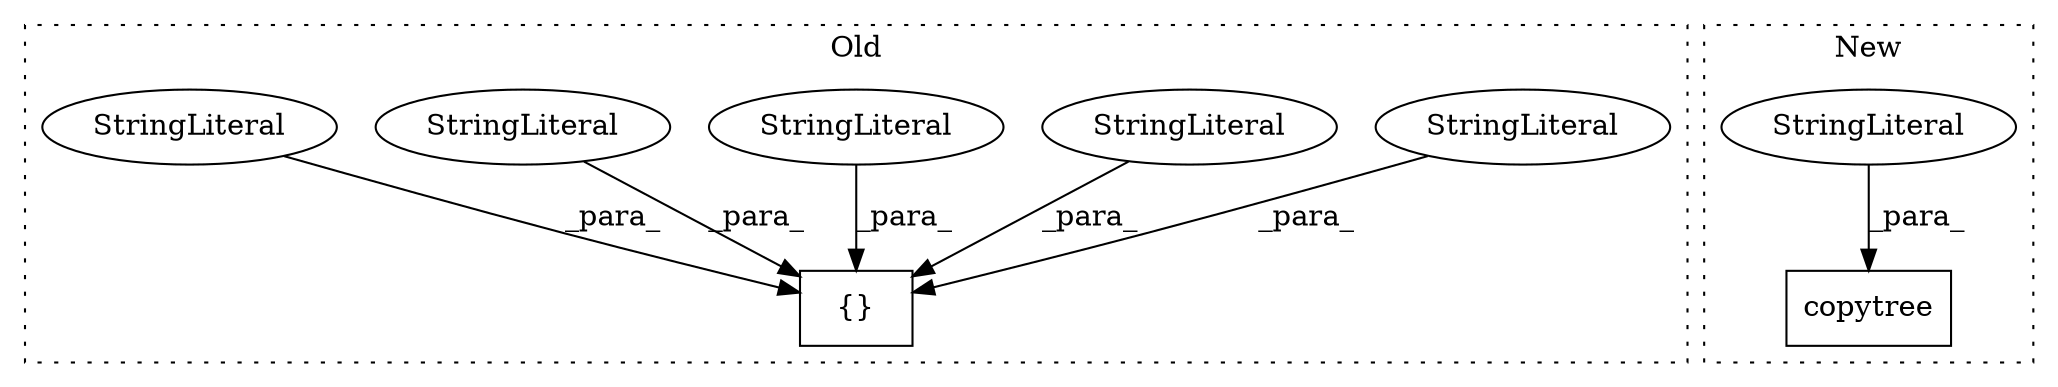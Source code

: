 digraph G {
subgraph cluster0 {
1 [label="{}" a="4" s="2636,2710" l="1,1" shape="box"];
4 [label="StringLiteral" a="45" s="2654" l="4" shape="ellipse"];
5 [label="StringLiteral" a="45" s="2637" l="16" shape="ellipse"];
6 [label="StringLiteral" a="45" s="2701" l="9" shape="ellipse"];
7 [label="StringLiteral" a="45" s="2659" l="8" shape="ellipse"];
8 [label="StringLiteral" a="45" s="2668" l="4" shape="ellipse"];
label = "Old";
style="dotted";
}
subgraph cluster1 {
2 [label="copytree" a="32" s="2764,2791" l="9,1" shape="box"];
3 [label="StringLiteral" a="45" s="2773" l="9" shape="ellipse"];
label = "New";
style="dotted";
}
3 -> 2 [label="_para_"];
4 -> 1 [label="_para_"];
5 -> 1 [label="_para_"];
6 -> 1 [label="_para_"];
7 -> 1 [label="_para_"];
8 -> 1 [label="_para_"];
}